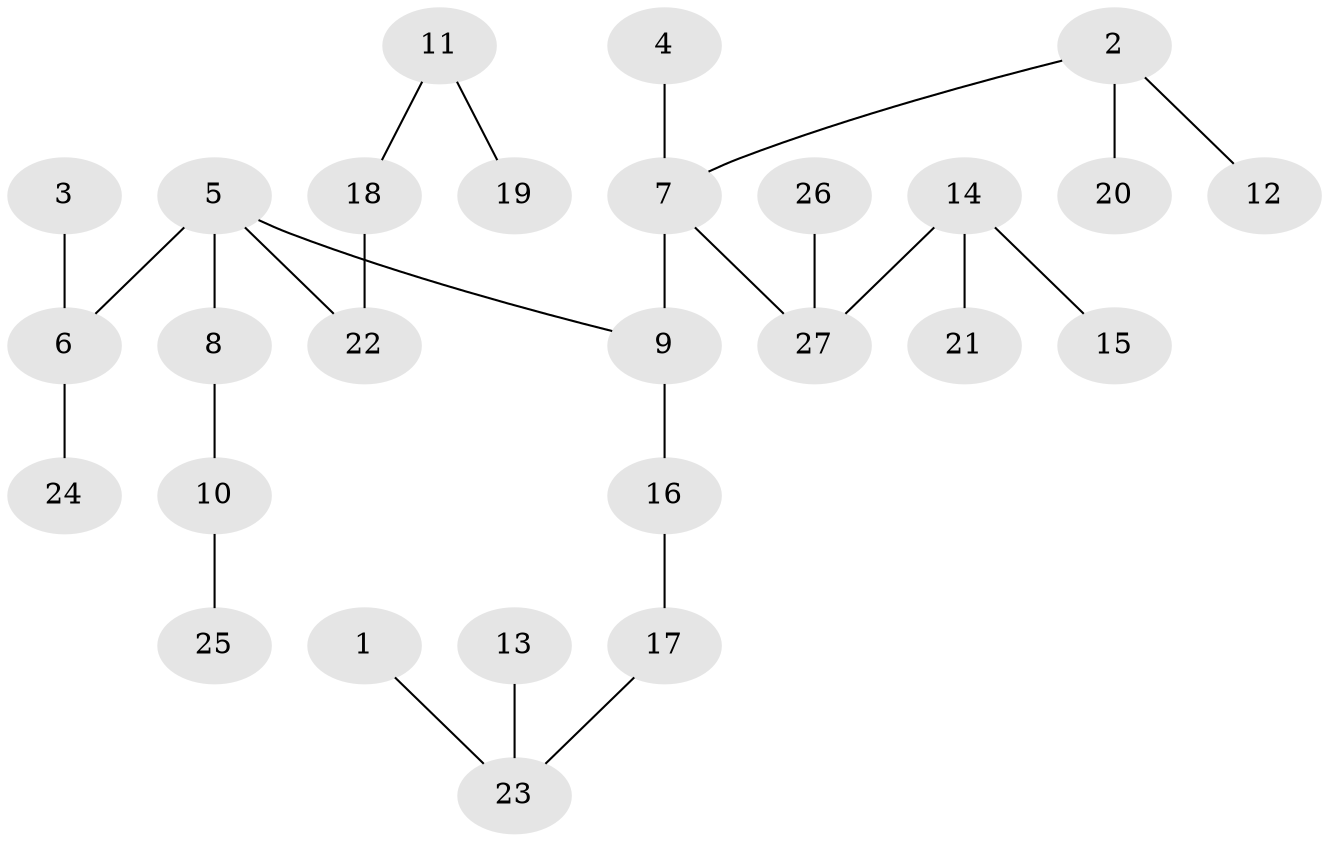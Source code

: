 // original degree distribution, {6: 0.011235955056179775, 5: 0.06741573033707865, 4: 0.0898876404494382, 3: 0.0898876404494382, 2: 0.20224719101123595, 1: 0.5393258426966292}
// Generated by graph-tools (version 1.1) at 2025/37/03/04/25 23:37:24]
// undirected, 27 vertices, 26 edges
graph export_dot {
  node [color=gray90,style=filled];
  1;
  2;
  3;
  4;
  5;
  6;
  7;
  8;
  9;
  10;
  11;
  12;
  13;
  14;
  15;
  16;
  17;
  18;
  19;
  20;
  21;
  22;
  23;
  24;
  25;
  26;
  27;
  1 -- 23 [weight=1.0];
  2 -- 7 [weight=1.0];
  2 -- 12 [weight=1.0];
  2 -- 20 [weight=1.0];
  3 -- 6 [weight=1.0];
  4 -- 7 [weight=1.0];
  5 -- 6 [weight=1.0];
  5 -- 8 [weight=1.0];
  5 -- 9 [weight=1.0];
  5 -- 22 [weight=1.0];
  6 -- 24 [weight=1.0];
  7 -- 9 [weight=1.0];
  7 -- 27 [weight=1.0];
  8 -- 10 [weight=1.0];
  9 -- 16 [weight=1.0];
  10 -- 25 [weight=1.0];
  11 -- 18 [weight=1.0];
  11 -- 19 [weight=1.0];
  13 -- 23 [weight=1.0];
  14 -- 15 [weight=1.0];
  14 -- 21 [weight=1.0];
  14 -- 27 [weight=1.0];
  16 -- 17 [weight=1.0];
  17 -- 23 [weight=1.0];
  18 -- 22 [weight=1.0];
  26 -- 27 [weight=1.0];
}
